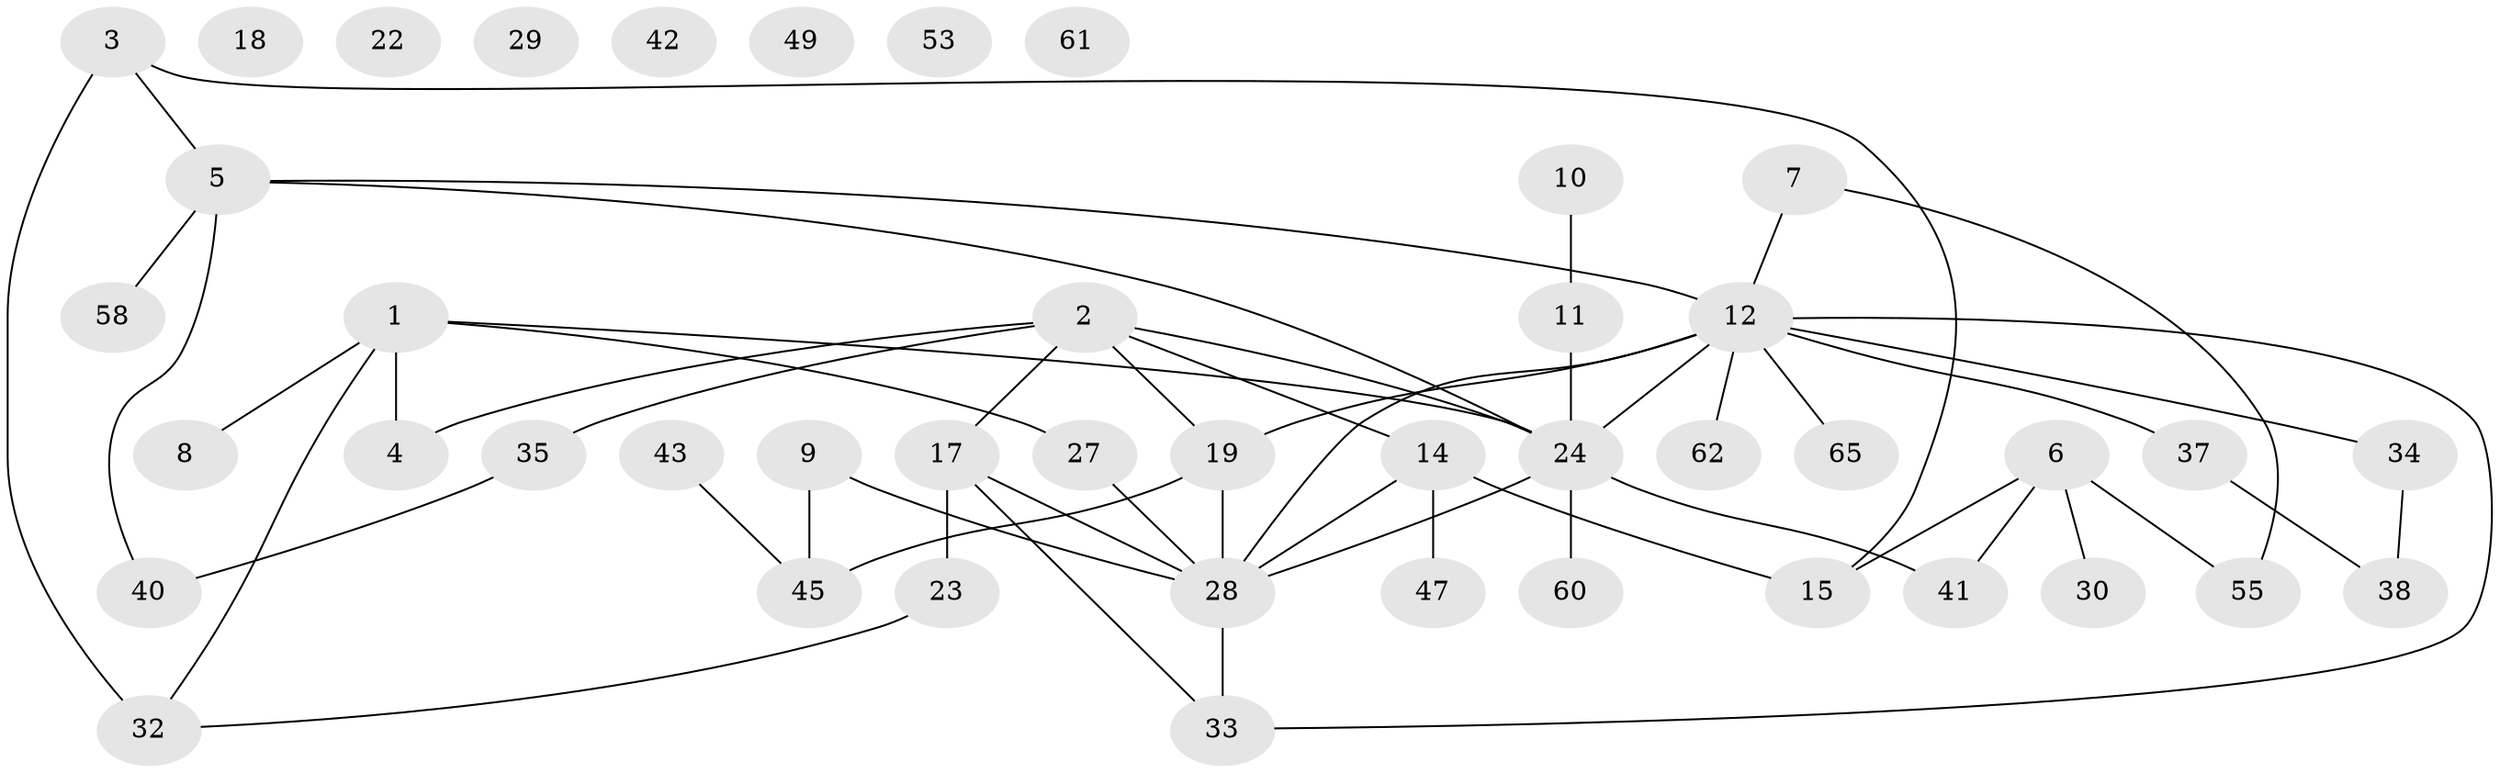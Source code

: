 // Generated by graph-tools (version 1.1) at 2025/23/03/03/25 07:23:28]
// undirected, 44 vertices, 54 edges
graph export_dot {
graph [start="1"]
  node [color=gray90,style=filled];
  1 [super="+56"];
  2 [super="+13"];
  3 [super="+20"];
  4 [super="+21"];
  5 [super="+46"];
  6 [super="+26"];
  7 [super="+36"];
  8;
  9;
  10 [super="+16"];
  11;
  12 [super="+54"];
  14 [super="+25"];
  15 [super="+31"];
  17 [super="+57"];
  18 [super="+52"];
  19 [super="+64"];
  22;
  23;
  24 [super="+66"];
  27;
  28 [super="+51"];
  29;
  30;
  32 [super="+44"];
  33;
  34;
  35 [super="+39"];
  37 [super="+48"];
  38 [super="+59"];
  40;
  41 [super="+50"];
  42;
  43;
  45 [super="+63"];
  47;
  49;
  53;
  55;
  58;
  60;
  61;
  62;
  65;
  1 -- 8;
  1 -- 24;
  1 -- 27;
  1 -- 4;
  1 -- 32;
  2 -- 14;
  2 -- 17;
  2 -- 19;
  2 -- 35;
  2 -- 4;
  2 -- 24;
  3 -- 15;
  3 -- 5;
  3 -- 32 [weight=2];
  5 -- 12;
  5 -- 58;
  5 -- 40;
  5 -- 24;
  6 -- 15;
  6 -- 41;
  6 -- 55;
  6 -- 30;
  7 -- 55;
  7 -- 12;
  9 -- 28;
  9 -- 45;
  10 -- 11;
  11 -- 24;
  12 -- 28;
  12 -- 33;
  12 -- 34;
  12 -- 37;
  12 -- 65;
  12 -- 19;
  12 -- 24;
  12 -- 62;
  14 -- 47;
  14 -- 15;
  14 -- 28;
  17 -- 23;
  17 -- 28;
  17 -- 33;
  19 -- 45;
  19 -- 28;
  23 -- 32;
  24 -- 60;
  24 -- 28;
  24 -- 41;
  27 -- 28;
  28 -- 33;
  34 -- 38;
  35 -- 40;
  37 -- 38;
  43 -- 45;
}
